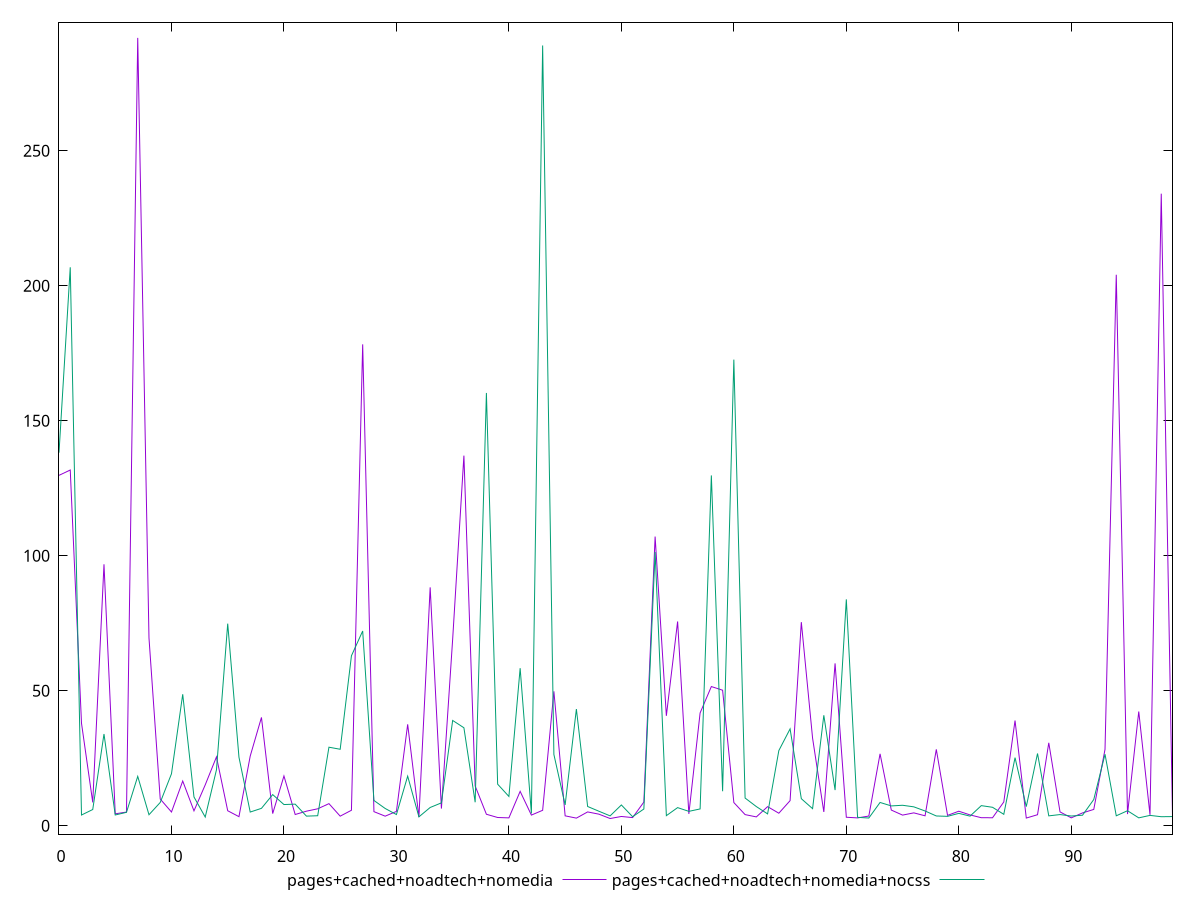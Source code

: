 reset

$pagesCachedNoadtechNomedia <<EOF
0 129.80700000000002
1 131.788
2 37.995
3 8.666
4 96.868
5 4.443
6 5.095
7 291.83299999999997
8 69.593
9 9.921999999999999
10 5.113999999999999
11 16.583
12 5.538
13 15.154
14 25.52799999999999
15 5.579999999999999
16 3.391
17 25.814
18 40.147
19 4.523999999999999
20 18.458
21 4.188000000000001
22 5.422000000000001
23 6.3
24 8.211000000000006
25 3.577
26 5.760000000000001
27 178.342
28 5.247000000000001
29 3.5729999999999995
30 5.335999999999999
31 37.577999999999996
32 3.2600000000000016
33 88.33100000000002
34 6.375999999999998
35 69.12199999999999
36 137.113
37 14.747
38 4.279
39 3.077
40 2.94
41 12.763
42 3.9730000000000008
43 5.747
44 49.809999999999995
45 3.692999999999998
46 2.848
47 5.142999999999999
48 4.317
49 2.7009999999999996
50 3.459
51 3.0450000000000004
52 8.798
53 107.129
54 40.745000000000005
55 75.68200000000002
56 4.4110000000000005
57 41.807
58 51.581
59 50.222
60 8.617999999999999
61 4.152
62 3.298000000000001
63 7.097000000000001
64 4.666
65 9.32
66 75.438
67 32.480000000000004
68 5.14
69 60.162
70 3.1719999999999997
71 2.929
72 3.6159999999999997
73 26.668
74 5.8309999999999995
75 3.9670000000000023
76 4.795
77 3.710000000000001
78 28.309999999999995
79 3.863
80 5.407
81 4.035
82 3.0009999999999994
83 2.988
84 8.828999999999997
85 39.001
86 2.8749999999999996
87 4.111999999999999
88 30.747
89 5.155000000000001
90 2.9480000000000004
91 4.7769999999999975
92 6.0710000000000015
93 28.317000000000004
94 204.10799999999998
95 4.349
96 42.324999999999996
97 4.0600000000000005
98 234.13600000000002
99 3.4979999999999998
EOF

$pagesCachedNoadtechNomediaNocss <<EOF
0 138.205
1 206.875
2 3.994999999999999
3 6.034
4 34.013000000000005
5 4.0089999999999995
6 4.995000000000001
7 18.308
8 4.103999999999999
9 8.647
10 19.274
11 48.729
12 10.687000000000001
13 3.2460000000000004
14 20.74
15 74.87900000000002
16 25.407999999999998
17 5.095999999999998
18 6.469000000000001
19 11.562999999999999
20 7.8759999999999994
21 8.026
22 3.585
23 3.7329999999999997
24 29.116
25 28.354
26 62.974000000000004
27 72.155
28 9.39
29 6.421
30 4.178000000000001
31 18.393
32 3.315999999999999
33 6.787000000000001
34 8.497999999999998
35 39.022
36 36.312
37 8.724
38 160.32399999999996
39 15.423000000000002
40 10.872
41 58.378
42 4.585000000000001
43 289.032
44 26.421999999999997
45 7.731999999999999
46 43.23899999999999
47 7.157000000000001
48 5.403999999999999
49 3.6790000000000003
50 7.722000000000001
51 3.365
52 6.229
53 101.42000000000002
54 3.76
55 6.74
56 5.355999999999998
57 6.25
58 129.788
59 12.802999999999999
60 172.674
61 10.286999999999999
62 7.125
63 4.415000000000003
64 27.871000000000002
65 35.900000000000006
66 10.041
67 6.358999999999998
68 40.93599999999999
69 13.232999999999999
70 83.88000000000001
71 3.1389999999999993
72 2.883
73 8.646999999999998
74 7.369
75 7.608
76 7.025
77 5.4990000000000006
78 3.6419999999999995
79 3.508
80 4.607
81 3.5840000000000005
82 7.474999999999998
83 6.859
84 4.253
85 25.259
86 7.103
87 26.791999999999998
88 3.686
89 4.165
90 3.6270000000000007
91 3.9250000000000007
92 9.743
93 26.521
94 3.7089999999999996
95 5.587999999999999
96 2.9450000000000003
97 3.8619999999999997
98 3.3659999999999997
99 3.425
EOF

set key outside below
set xrange [0:99]
set yrange [-3.0816399999999993:297.61564]
set trange [-3.0816399999999993:297.61564]
set terminal svg size 640, 520 enhanced background rgb 'white'
set output "report_00013_2021-02-09T12-04-24.940Z/server-response-time/comparison/line/3_vs_4.svg"

plot $pagesCachedNoadtechNomedia title "pages+cached+noadtech+nomedia" with line, \
     $pagesCachedNoadtechNomediaNocss title "pages+cached+noadtech+nomedia+nocss" with line

reset
